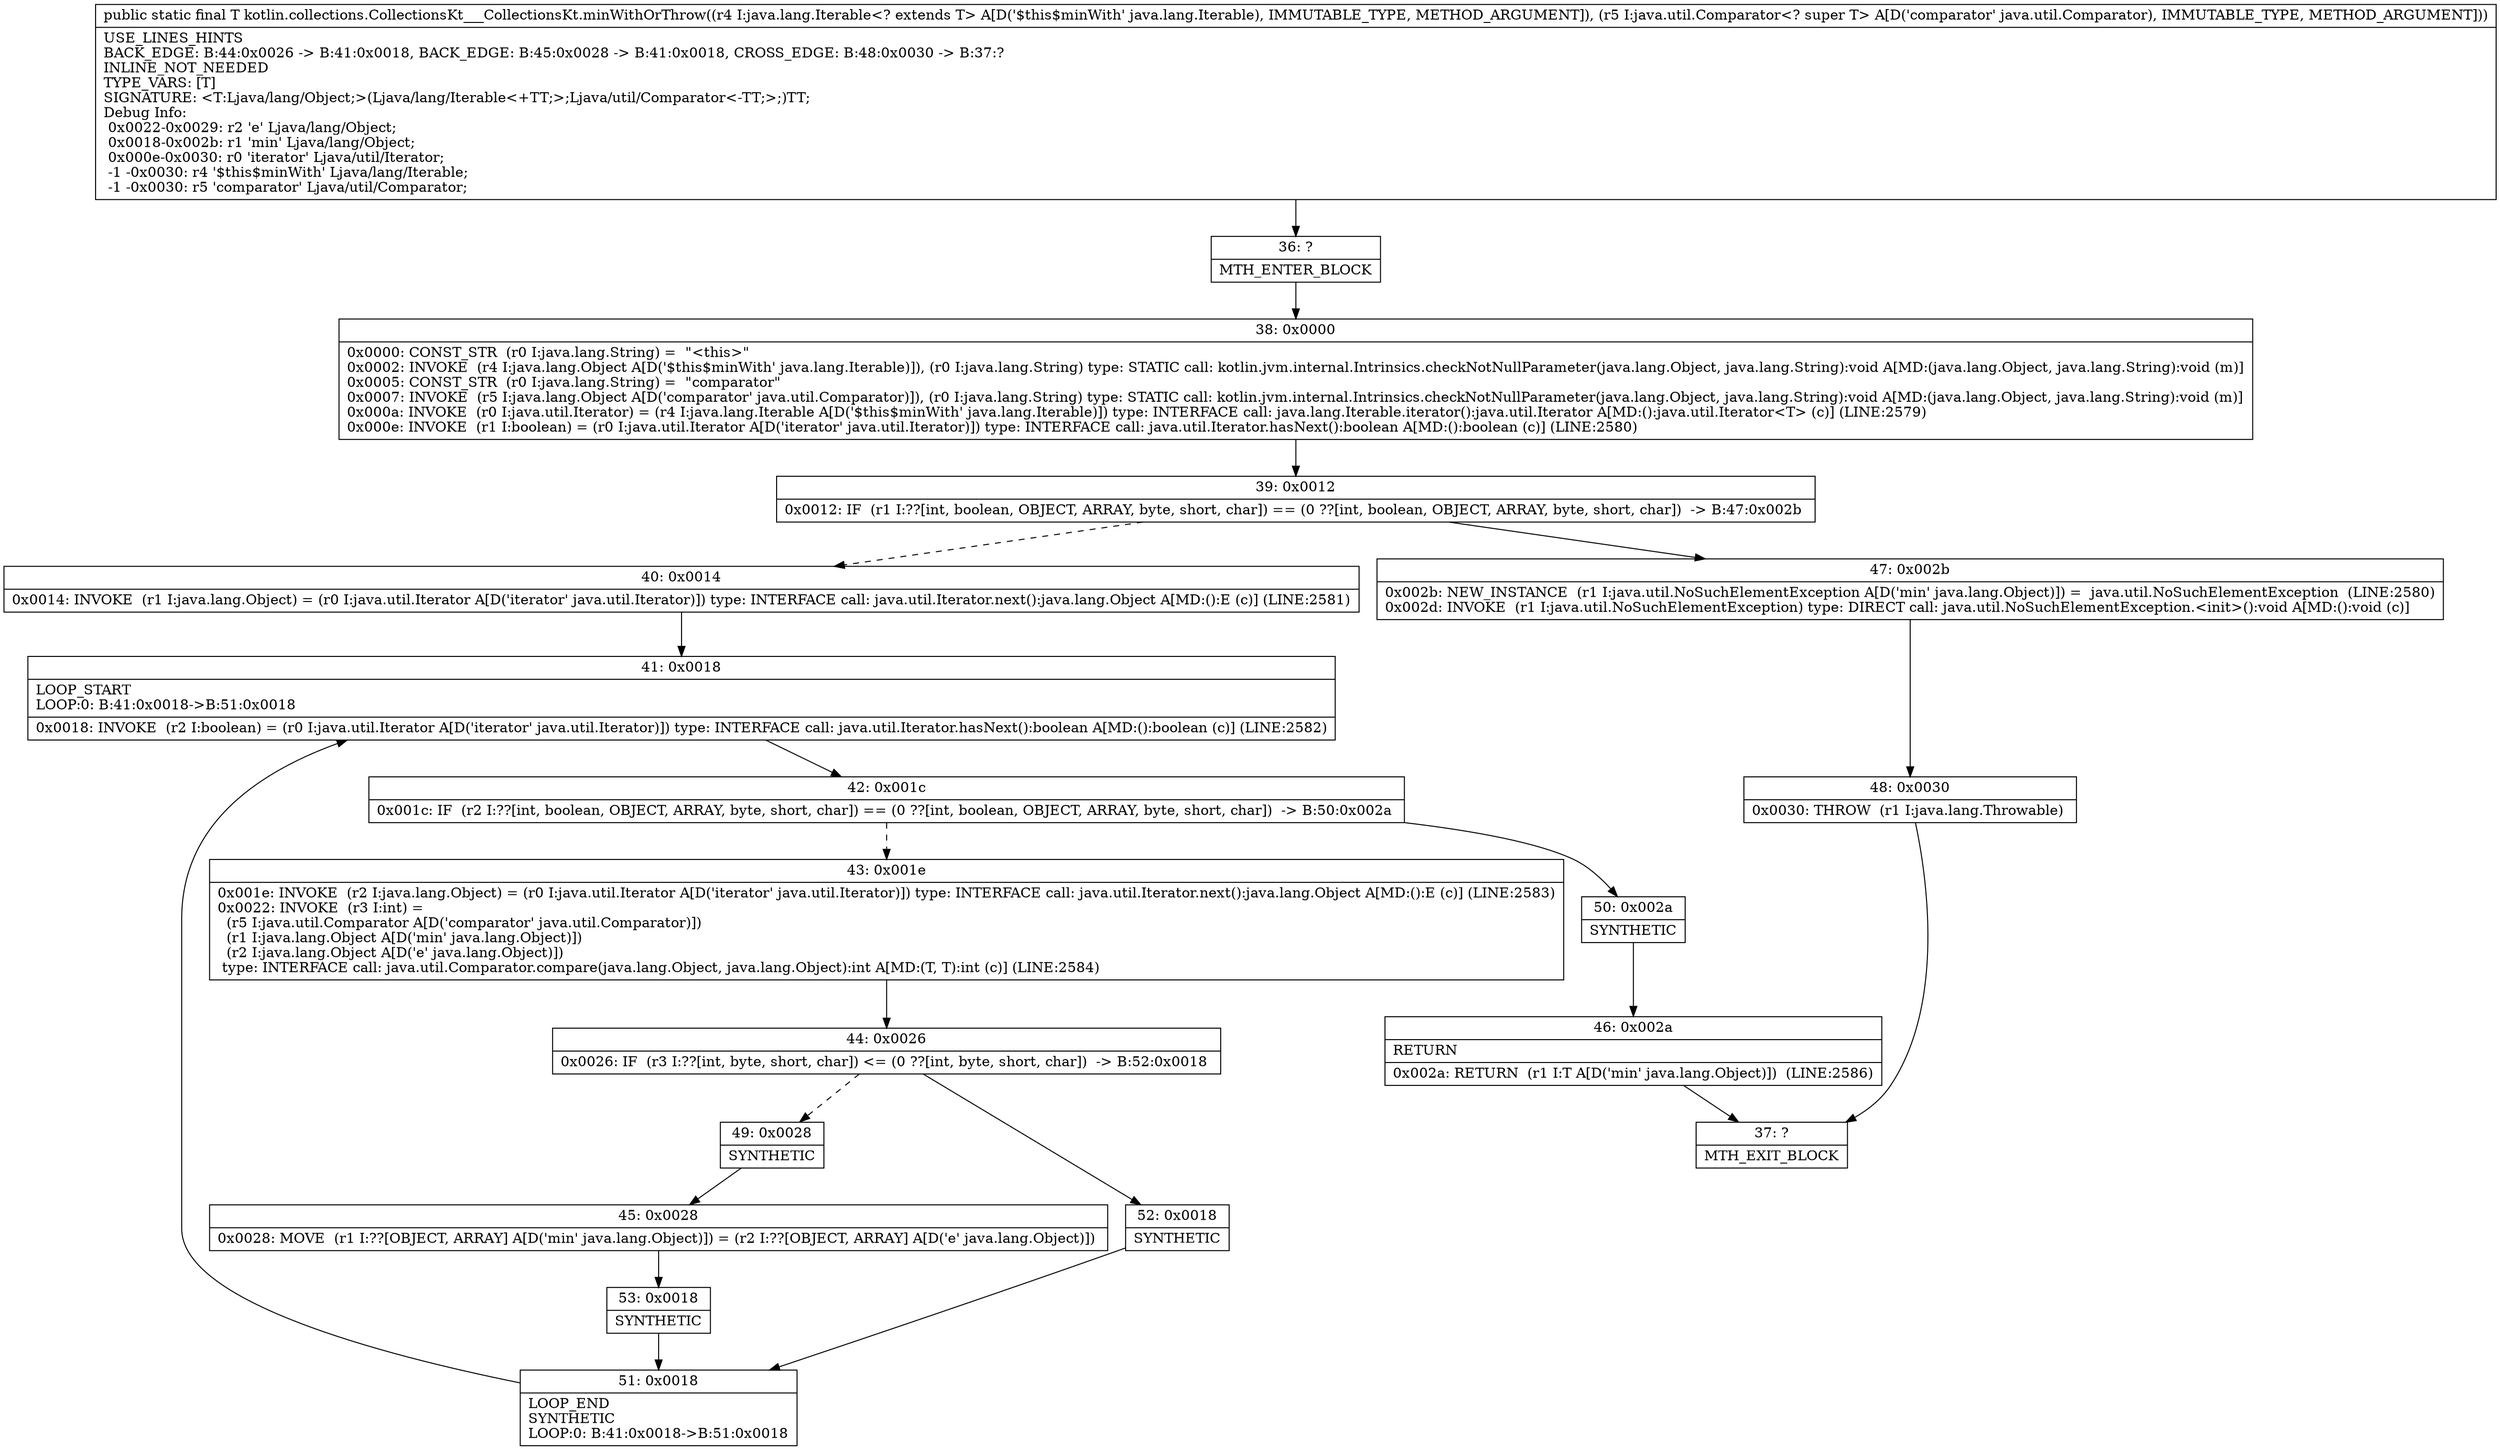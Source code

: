 digraph "CFG forkotlin.collections.CollectionsKt___CollectionsKt.minWithOrThrow(Ljava\/lang\/Iterable;Ljava\/util\/Comparator;)Ljava\/lang\/Object;" {
Node_36 [shape=record,label="{36\:\ ?|MTH_ENTER_BLOCK\l}"];
Node_38 [shape=record,label="{38\:\ 0x0000|0x0000: CONST_STR  (r0 I:java.lang.String) =  \"\<this\>\" \l0x0002: INVOKE  (r4 I:java.lang.Object A[D('$this$minWith' java.lang.Iterable)]), (r0 I:java.lang.String) type: STATIC call: kotlin.jvm.internal.Intrinsics.checkNotNullParameter(java.lang.Object, java.lang.String):void A[MD:(java.lang.Object, java.lang.String):void (m)]\l0x0005: CONST_STR  (r0 I:java.lang.String) =  \"comparator\" \l0x0007: INVOKE  (r5 I:java.lang.Object A[D('comparator' java.util.Comparator)]), (r0 I:java.lang.String) type: STATIC call: kotlin.jvm.internal.Intrinsics.checkNotNullParameter(java.lang.Object, java.lang.String):void A[MD:(java.lang.Object, java.lang.String):void (m)]\l0x000a: INVOKE  (r0 I:java.util.Iterator) = (r4 I:java.lang.Iterable A[D('$this$minWith' java.lang.Iterable)]) type: INTERFACE call: java.lang.Iterable.iterator():java.util.Iterator A[MD:():java.util.Iterator\<T\> (c)] (LINE:2579)\l0x000e: INVOKE  (r1 I:boolean) = (r0 I:java.util.Iterator A[D('iterator' java.util.Iterator)]) type: INTERFACE call: java.util.Iterator.hasNext():boolean A[MD:():boolean (c)] (LINE:2580)\l}"];
Node_39 [shape=record,label="{39\:\ 0x0012|0x0012: IF  (r1 I:??[int, boolean, OBJECT, ARRAY, byte, short, char]) == (0 ??[int, boolean, OBJECT, ARRAY, byte, short, char])  \-\> B:47:0x002b \l}"];
Node_40 [shape=record,label="{40\:\ 0x0014|0x0014: INVOKE  (r1 I:java.lang.Object) = (r0 I:java.util.Iterator A[D('iterator' java.util.Iterator)]) type: INTERFACE call: java.util.Iterator.next():java.lang.Object A[MD:():E (c)] (LINE:2581)\l}"];
Node_41 [shape=record,label="{41\:\ 0x0018|LOOP_START\lLOOP:0: B:41:0x0018\-\>B:51:0x0018\l|0x0018: INVOKE  (r2 I:boolean) = (r0 I:java.util.Iterator A[D('iterator' java.util.Iterator)]) type: INTERFACE call: java.util.Iterator.hasNext():boolean A[MD:():boolean (c)] (LINE:2582)\l}"];
Node_42 [shape=record,label="{42\:\ 0x001c|0x001c: IF  (r2 I:??[int, boolean, OBJECT, ARRAY, byte, short, char]) == (0 ??[int, boolean, OBJECT, ARRAY, byte, short, char])  \-\> B:50:0x002a \l}"];
Node_43 [shape=record,label="{43\:\ 0x001e|0x001e: INVOKE  (r2 I:java.lang.Object) = (r0 I:java.util.Iterator A[D('iterator' java.util.Iterator)]) type: INTERFACE call: java.util.Iterator.next():java.lang.Object A[MD:():E (c)] (LINE:2583)\l0x0022: INVOKE  (r3 I:int) = \l  (r5 I:java.util.Comparator A[D('comparator' java.util.Comparator)])\l  (r1 I:java.lang.Object A[D('min' java.lang.Object)])\l  (r2 I:java.lang.Object A[D('e' java.lang.Object)])\l type: INTERFACE call: java.util.Comparator.compare(java.lang.Object, java.lang.Object):int A[MD:(T, T):int (c)] (LINE:2584)\l}"];
Node_44 [shape=record,label="{44\:\ 0x0026|0x0026: IF  (r3 I:??[int, byte, short, char]) \<= (0 ??[int, byte, short, char])  \-\> B:52:0x0018 \l}"];
Node_49 [shape=record,label="{49\:\ 0x0028|SYNTHETIC\l}"];
Node_45 [shape=record,label="{45\:\ 0x0028|0x0028: MOVE  (r1 I:??[OBJECT, ARRAY] A[D('min' java.lang.Object)]) = (r2 I:??[OBJECT, ARRAY] A[D('e' java.lang.Object)]) \l}"];
Node_53 [shape=record,label="{53\:\ 0x0018|SYNTHETIC\l}"];
Node_51 [shape=record,label="{51\:\ 0x0018|LOOP_END\lSYNTHETIC\lLOOP:0: B:41:0x0018\-\>B:51:0x0018\l}"];
Node_52 [shape=record,label="{52\:\ 0x0018|SYNTHETIC\l}"];
Node_50 [shape=record,label="{50\:\ 0x002a|SYNTHETIC\l}"];
Node_46 [shape=record,label="{46\:\ 0x002a|RETURN\l|0x002a: RETURN  (r1 I:T A[D('min' java.lang.Object)])  (LINE:2586)\l}"];
Node_37 [shape=record,label="{37\:\ ?|MTH_EXIT_BLOCK\l}"];
Node_47 [shape=record,label="{47\:\ 0x002b|0x002b: NEW_INSTANCE  (r1 I:java.util.NoSuchElementException A[D('min' java.lang.Object)]) =  java.util.NoSuchElementException  (LINE:2580)\l0x002d: INVOKE  (r1 I:java.util.NoSuchElementException) type: DIRECT call: java.util.NoSuchElementException.\<init\>():void A[MD:():void (c)]\l}"];
Node_48 [shape=record,label="{48\:\ 0x0030|0x0030: THROW  (r1 I:java.lang.Throwable) \l}"];
MethodNode[shape=record,label="{public static final T kotlin.collections.CollectionsKt___CollectionsKt.minWithOrThrow((r4 I:java.lang.Iterable\<? extends T\> A[D('$this$minWith' java.lang.Iterable), IMMUTABLE_TYPE, METHOD_ARGUMENT]), (r5 I:java.util.Comparator\<? super T\> A[D('comparator' java.util.Comparator), IMMUTABLE_TYPE, METHOD_ARGUMENT]))  | USE_LINES_HINTS\lBACK_EDGE: B:44:0x0026 \-\> B:41:0x0018, BACK_EDGE: B:45:0x0028 \-\> B:41:0x0018, CROSS_EDGE: B:48:0x0030 \-\> B:37:?\lINLINE_NOT_NEEDED\lTYPE_VARS: [T]\lSIGNATURE: \<T:Ljava\/lang\/Object;\>(Ljava\/lang\/Iterable\<+TT;\>;Ljava\/util\/Comparator\<\-TT;\>;)TT;\lDebug Info:\l  0x0022\-0x0029: r2 'e' Ljava\/lang\/Object;\l  0x0018\-0x002b: r1 'min' Ljava\/lang\/Object;\l  0x000e\-0x0030: r0 'iterator' Ljava\/util\/Iterator;\l  \-1 \-0x0030: r4 '$this$minWith' Ljava\/lang\/Iterable;\l  \-1 \-0x0030: r5 'comparator' Ljava\/util\/Comparator;\l}"];
MethodNode -> Node_36;Node_36 -> Node_38;
Node_38 -> Node_39;
Node_39 -> Node_40[style=dashed];
Node_39 -> Node_47;
Node_40 -> Node_41;
Node_41 -> Node_42;
Node_42 -> Node_43[style=dashed];
Node_42 -> Node_50;
Node_43 -> Node_44;
Node_44 -> Node_49[style=dashed];
Node_44 -> Node_52;
Node_49 -> Node_45;
Node_45 -> Node_53;
Node_53 -> Node_51;
Node_51 -> Node_41;
Node_52 -> Node_51;
Node_50 -> Node_46;
Node_46 -> Node_37;
Node_47 -> Node_48;
Node_48 -> Node_37;
}

